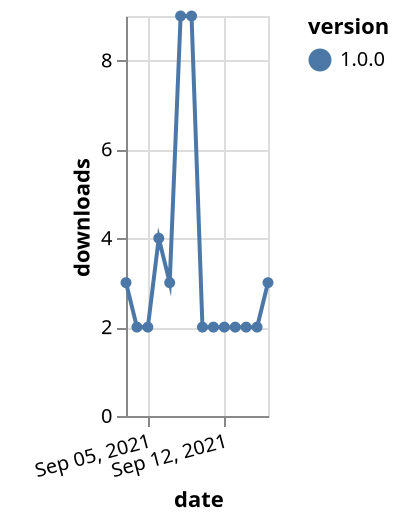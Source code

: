 {"$schema": "https://vega.github.io/schema/vega-lite/v5.json", "description": "A simple bar chart with embedded data.", "data": {"values": [{"date": "2021-09-03", "total": 3916, "delta": 3, "version": "1.0.0"}, {"date": "2021-09-04", "total": 3918, "delta": 2, "version": "1.0.0"}, {"date": "2021-09-05", "total": 3920, "delta": 2, "version": "1.0.0"}, {"date": "2021-09-06", "total": 3924, "delta": 4, "version": "1.0.0"}, {"date": "2021-09-07", "total": 3927, "delta": 3, "version": "1.0.0"}, {"date": "2021-09-08", "total": 3936, "delta": 9, "version": "1.0.0"}, {"date": "2021-09-09", "total": 3945, "delta": 9, "version": "1.0.0"}, {"date": "2021-09-10", "total": 3947, "delta": 2, "version": "1.0.0"}, {"date": "2021-09-11", "total": 3949, "delta": 2, "version": "1.0.0"}, {"date": "2021-09-12", "total": 3951, "delta": 2, "version": "1.0.0"}, {"date": "2021-09-13", "total": 3953, "delta": 2, "version": "1.0.0"}, {"date": "2021-09-14", "total": 3955, "delta": 2, "version": "1.0.0"}, {"date": "2021-09-15", "total": 3957, "delta": 2, "version": "1.0.0"}, {"date": "2021-09-16", "total": 3960, "delta": 3, "version": "1.0.0"}]}, "width": "container", "mark": {"type": "line", "point": {"filled": true}}, "encoding": {"x": {"field": "date", "type": "temporal", "timeUnit": "yearmonthdate", "title": "date", "axis": {"labelAngle": -15}}, "y": {"field": "delta", "type": "quantitative", "title": "downloads"}, "color": {"field": "version", "type": "nominal"}, "tooltip": {"field": "delta"}}}